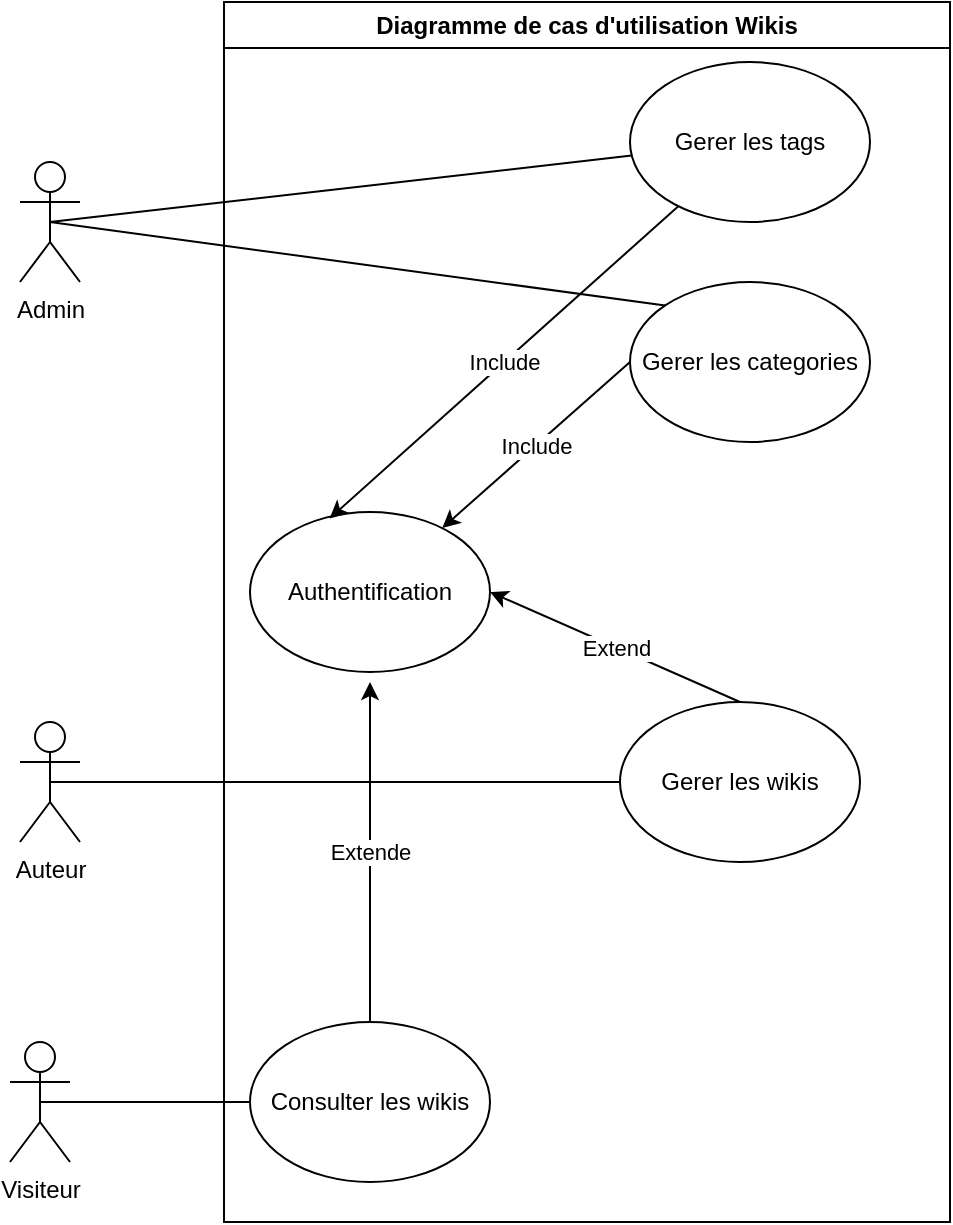 <mxfile>
    <diagram id="UWLeZ5UH6TVMQdBaoT60" name="Page-1">
        <mxGraphModel dx="896" dy="645" grid="1" gridSize="10" guides="1" tooltips="1" connect="1" arrows="1" fold="1" page="1" pageScale="1" pageWidth="850" pageHeight="1100" math="0" shadow="0">
            <root>
                <mxCell id="0"/>
                <mxCell id="1" parent="0"/>
                <mxCell id="2" value="Diagramme de cas d'utilisation Wikis" style="swimlane;whiteSpace=wrap;html=1;" vertex="1" parent="1">
                    <mxGeometry x="167" y="30" width="363" height="610" as="geometry"/>
                </mxCell>
                <mxCell id="6" value="Authentification" style="ellipse;whiteSpace=wrap;html=1;" vertex="1" parent="2">
                    <mxGeometry x="13" y="255" width="120" height="80" as="geometry"/>
                </mxCell>
                <mxCell id="7" value="Gerer les tags" style="ellipse;whiteSpace=wrap;html=1;" vertex="1" parent="2">
                    <mxGeometry x="203" y="30" width="120" height="80" as="geometry"/>
                </mxCell>
                <mxCell id="8" value="Gerer les categories" style="ellipse;whiteSpace=wrap;html=1;" vertex="1" parent="2">
                    <mxGeometry x="203" y="140" width="120" height="80" as="geometry"/>
                </mxCell>
                <mxCell id="22" value="" style="endArrow=classic;html=1;entryX=0.332;entryY=0.04;entryDx=0;entryDy=0;entryPerimeter=0;" edge="1" parent="2" source="7" target="6">
                    <mxGeometry relative="1" as="geometry">
                        <mxPoint x="203" y="370" as="sourcePoint"/>
                        <mxPoint x="303" y="370" as="targetPoint"/>
                    </mxGeometry>
                </mxCell>
                <mxCell id="23" value="Include" style="edgeLabel;resizable=0;html=1;align=center;verticalAlign=middle;" connectable="0" vertex="1" parent="22">
                    <mxGeometry relative="1" as="geometry"/>
                </mxCell>
                <mxCell id="72" value="Consulter les wikis" style="ellipse;whiteSpace=wrap;html=1;" vertex="1" parent="2">
                    <mxGeometry x="13" y="510" width="120" height="80" as="geometry"/>
                </mxCell>
                <mxCell id="74" value="" style="endArrow=classic;html=1;exitX=0.5;exitY=0;exitDx=0;exitDy=0;" edge="1" parent="2" source="72">
                    <mxGeometry relative="1" as="geometry">
                        <mxPoint x="203" y="330" as="sourcePoint"/>
                        <mxPoint x="73" y="340" as="targetPoint"/>
                    </mxGeometry>
                </mxCell>
                <mxCell id="75" value="Extende" style="edgeLabel;resizable=0;html=1;align=center;verticalAlign=middle;" connectable="0" vertex="1" parent="74">
                    <mxGeometry relative="1" as="geometry"/>
                </mxCell>
                <mxCell id="24" value="" style="endArrow=classic;html=1;exitX=0;exitY=0.5;exitDx=0;exitDy=0;" edge="1" parent="2" source="8" target="6">
                    <mxGeometry relative="1" as="geometry">
                        <mxPoint x="203" y="370" as="sourcePoint"/>
                        <mxPoint x="293" y="270" as="targetPoint"/>
                    </mxGeometry>
                </mxCell>
                <mxCell id="25" value="Include" style="edgeLabel;resizable=0;html=1;align=center;verticalAlign=middle;" connectable="0" vertex="1" parent="24">
                    <mxGeometry relative="1" as="geometry"/>
                </mxCell>
                <mxCell id="116" value="Gerer les wikis" style="ellipse;whiteSpace=wrap;html=1;" vertex="1" parent="2">
                    <mxGeometry x="198" y="350" width="120" height="80" as="geometry"/>
                </mxCell>
                <mxCell id="118" value="" style="endArrow=classic;html=1;exitX=0.5;exitY=0;exitDx=0;exitDy=0;entryX=1;entryY=0.5;entryDx=0;entryDy=0;" edge="1" parent="2" source="116" target="6">
                    <mxGeometry relative="1" as="geometry">
                        <mxPoint x="203" y="280" as="sourcePoint"/>
                        <mxPoint x="303" y="280" as="targetPoint"/>
                    </mxGeometry>
                </mxCell>
                <mxCell id="119" value="Extend" style="edgeLabel;resizable=0;html=1;align=center;verticalAlign=middle;" connectable="0" vertex="1" parent="118">
                    <mxGeometry relative="1" as="geometry"/>
                </mxCell>
                <mxCell id="3" value="Admin" style="shape=umlActor;verticalLabelPosition=bottom;verticalAlign=top;html=1;outlineConnect=0;" vertex="1" parent="1">
                    <mxGeometry x="65" y="110" width="30" height="60" as="geometry"/>
                </mxCell>
                <mxCell id="71" value="Visiteur" style="shape=umlActor;verticalLabelPosition=bottom;verticalAlign=top;html=1;outlineConnect=0;" vertex="1" parent="1">
                    <mxGeometry x="60" y="550" width="30" height="60" as="geometry"/>
                </mxCell>
                <mxCell id="73" value="" style="endArrow=none;html=1;exitX=0.5;exitY=0.5;exitDx=0;exitDy=0;exitPerimeter=0;entryX=0;entryY=0.5;entryDx=0;entryDy=0;" edge="1" parent="1" source="71" target="72">
                    <mxGeometry width="50" height="50" relative="1" as="geometry">
                        <mxPoint x="400" y="550" as="sourcePoint"/>
                        <mxPoint x="450" y="500" as="targetPoint"/>
                    </mxGeometry>
                </mxCell>
                <mxCell id="76" value="" style="endArrow=none;html=1;exitX=0.5;exitY=0.5;exitDx=0;exitDy=0;exitPerimeter=0;" edge="1" parent="1" source="3" target="7">
                    <mxGeometry width="50" height="50" relative="1" as="geometry">
                        <mxPoint x="90" y="140" as="sourcePoint"/>
                        <mxPoint x="450" y="330" as="targetPoint"/>
                    </mxGeometry>
                </mxCell>
                <mxCell id="117" value="" style="endArrow=none;html=1;entryX=0;entryY=0;entryDx=0;entryDy=0;exitX=0.5;exitY=0.5;exitDx=0;exitDy=0;exitPerimeter=0;" edge="1" parent="1" source="3" target="8">
                    <mxGeometry width="50" height="50" relative="1" as="geometry">
                        <mxPoint x="400" y="340" as="sourcePoint"/>
                        <mxPoint x="450" y="290" as="targetPoint"/>
                    </mxGeometry>
                </mxCell>
                <mxCell id="26" value="" style="endArrow=none;html=1;exitX=0;exitY=0.5;exitDx=0;exitDy=0;entryX=0.5;entryY=0.5;entryDx=0;entryDy=0;entryPerimeter=0;" edge="1" parent="1" source="116">
                    <mxGeometry width="50" height="50" relative="1" as="geometry">
                        <mxPoint x="400" y="420" as="sourcePoint"/>
                        <mxPoint x="80" y="420" as="targetPoint"/>
                    </mxGeometry>
                </mxCell>
                <mxCell id="121" value="Auteur" style="shape=umlActor;verticalLabelPosition=bottom;verticalAlign=top;html=1;outlineConnect=0;" vertex="1" parent="1">
                    <mxGeometry x="65" y="390" width="30" height="60" as="geometry"/>
                </mxCell>
            </root>
        </mxGraphModel>
    </diagram>
</mxfile>